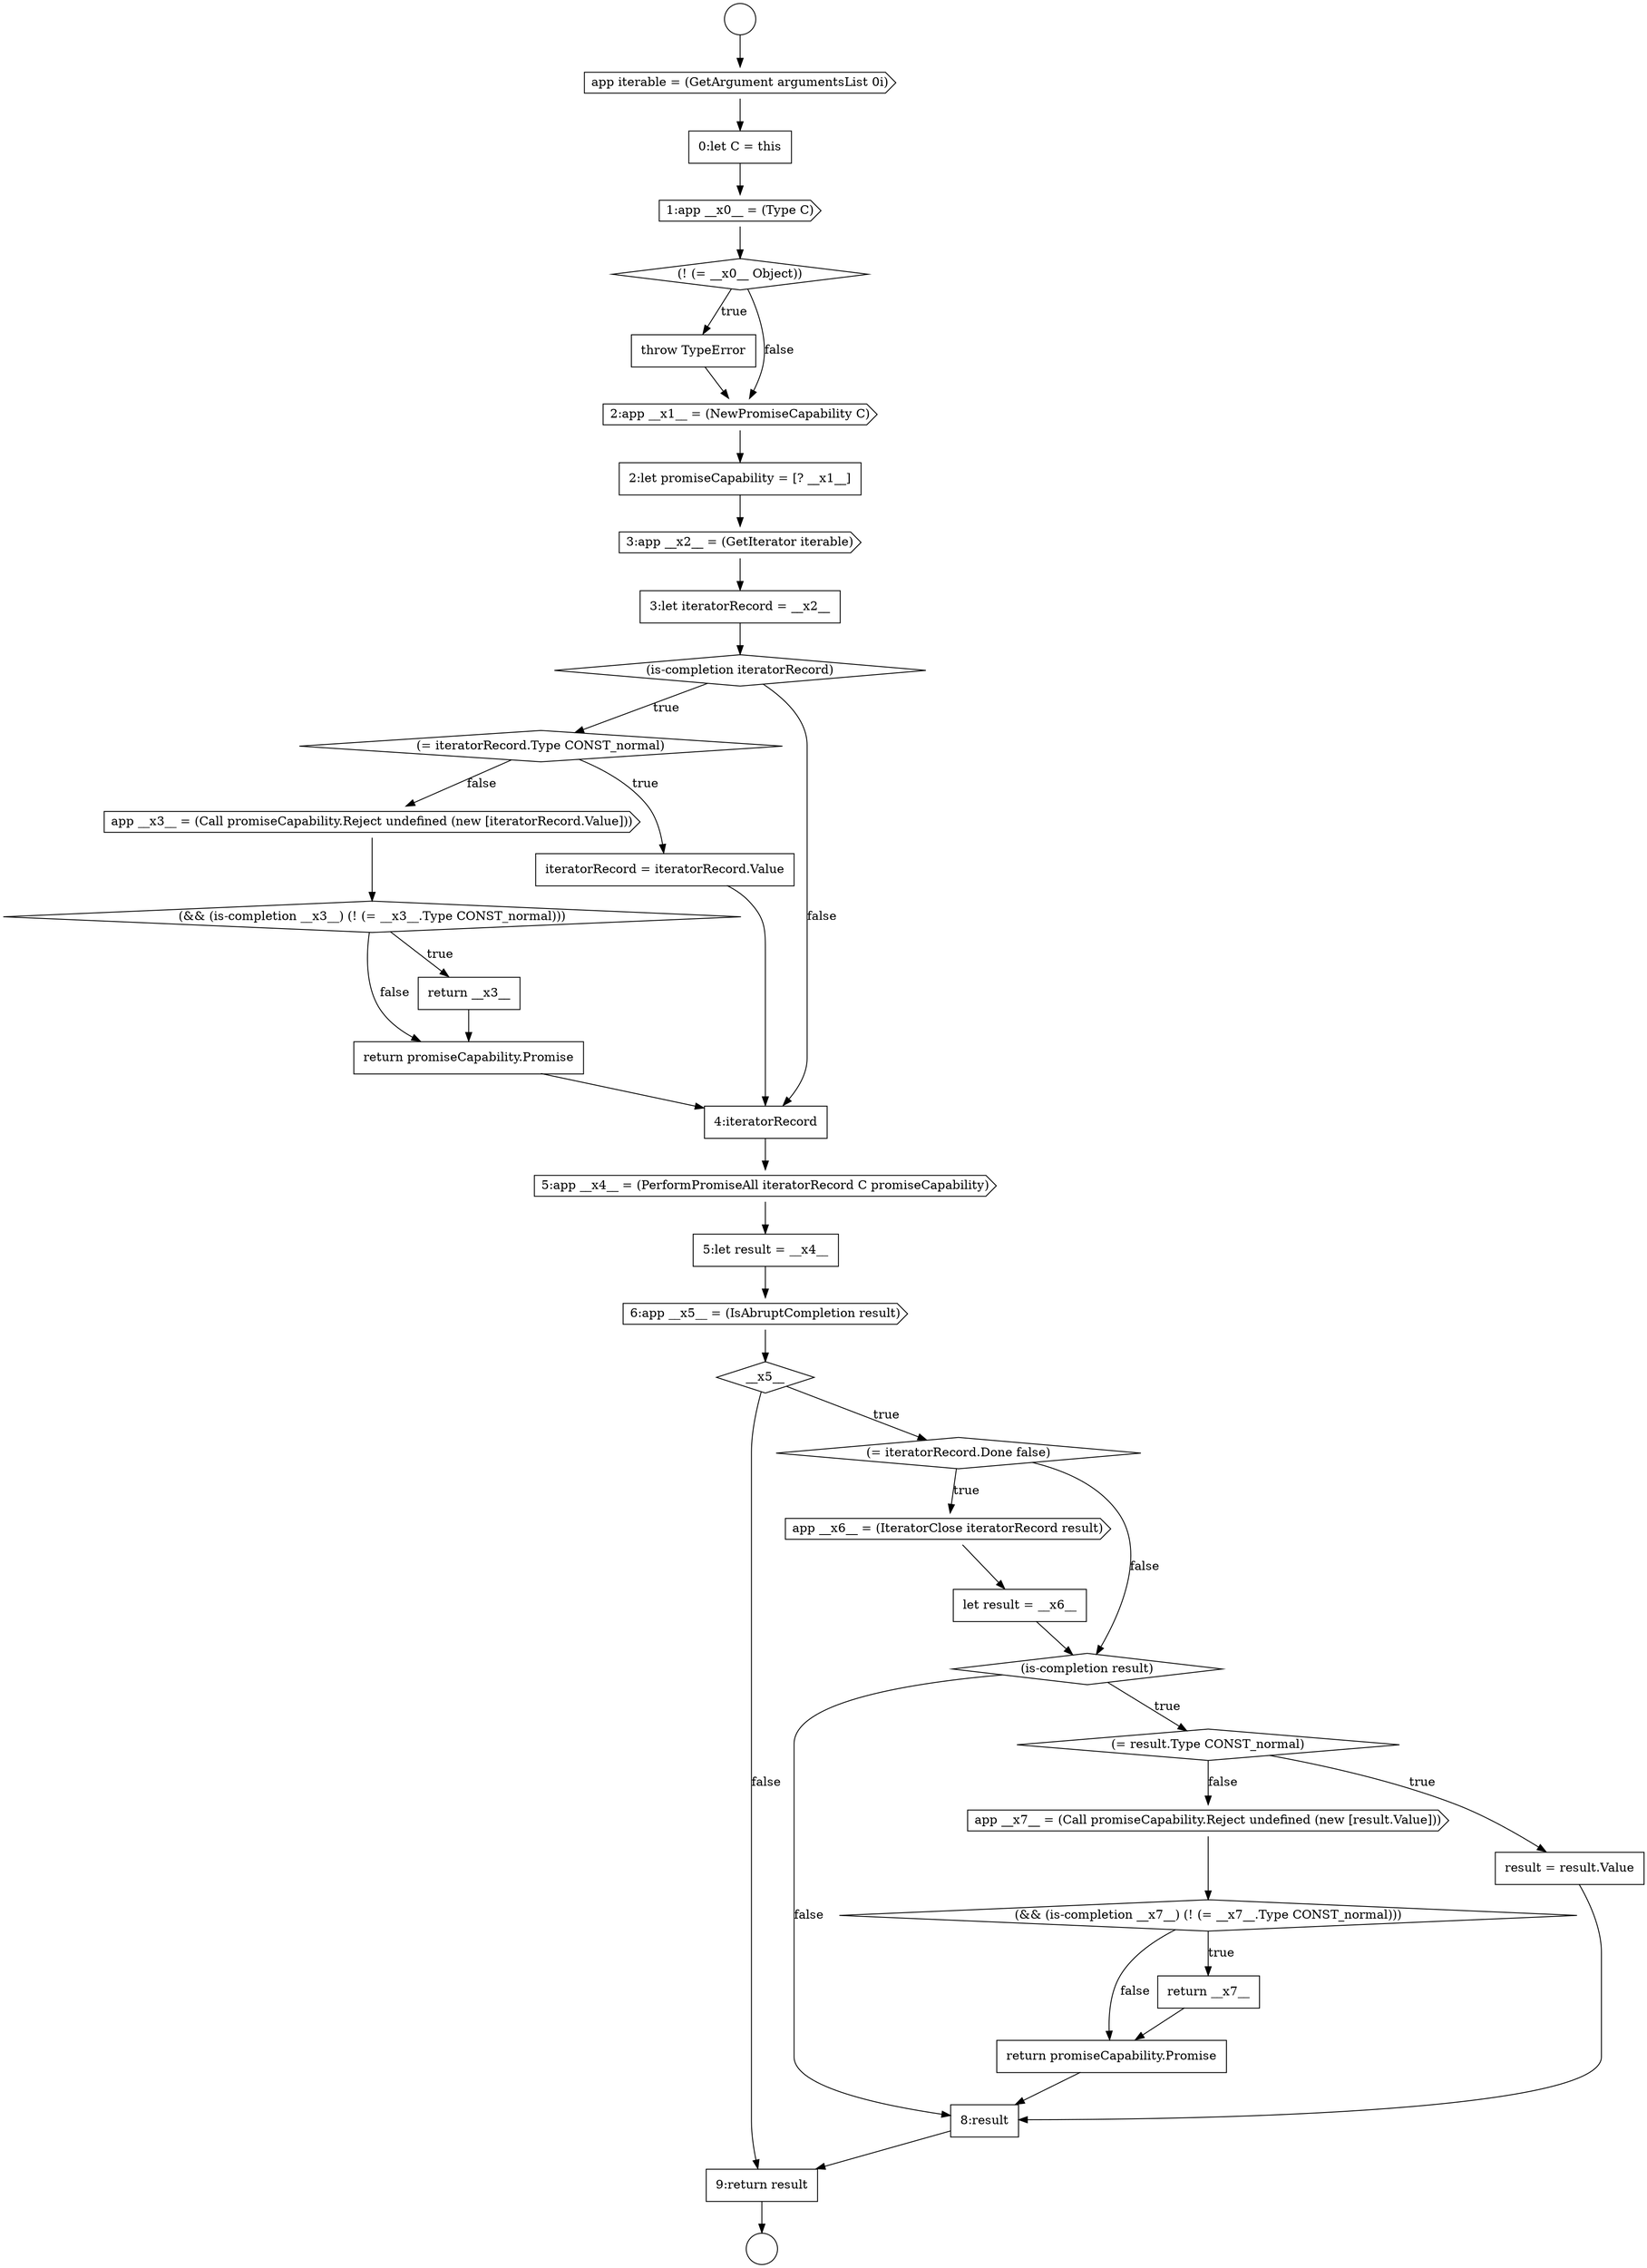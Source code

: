 digraph {
  node0 [shape=circle label=" " color="black" fillcolor="white" style=filled]
  node5 [shape=diamond, label=<<font color="black">(! (= __x0__ Object))</font>> color="black" fillcolor="white" style=filled]
  node10 [shape=none, margin=0, label=<<font color="black">
    <table border="0" cellborder="1" cellspacing="0" cellpadding="10">
      <tr><td align="left">3:let iteratorRecord = __x2__</td></tr>
    </table>
  </font>> color="black" fillcolor="white" style=filled]
  node14 [shape=cds, label=<<font color="black">app __x3__ = (Call promiseCapability.Reject undefined (new [iteratorRecord.Value]))</font>> color="black" fillcolor="white" style=filled]
  node1 [shape=circle label=" " color="black" fillcolor="white" style=filled]
  node6 [shape=none, margin=0, label=<<font color="black">
    <table border="0" cellborder="1" cellspacing="0" cellpadding="10">
      <tr><td align="left">throw TypeError</td></tr>
    </table>
  </font>> color="black" fillcolor="white" style=filled]
  node9 [shape=cds, label=<<font color="black">3:app __x2__ = (GetIterator iterable)</font>> color="black" fillcolor="white" style=filled]
  node13 [shape=none, margin=0, label=<<font color="black">
    <table border="0" cellborder="1" cellspacing="0" cellpadding="10">
      <tr><td align="left">iteratorRecord = iteratorRecord.Value</td></tr>
    </table>
  </font>> color="black" fillcolor="white" style=filled]
  node2 [shape=cds, label=<<font color="black">app iterable = (GetArgument argumentsList 0i)</font>> color="black" fillcolor="white" style=filled]
  node12 [shape=diamond, label=<<font color="black">(= iteratorRecord.Type CONST_normal)</font>> color="black" fillcolor="white" style=filled]
  node7 [shape=cds, label=<<font color="black">2:app __x1__ = (NewPromiseCapability C)</font>> color="black" fillcolor="white" style=filled]
  node3 [shape=none, margin=0, label=<<font color="black">
    <table border="0" cellborder="1" cellspacing="0" cellpadding="10">
      <tr><td align="left">0:let C = this</td></tr>
    </table>
  </font>> color="black" fillcolor="white" style=filled]
  node18 [shape=none, margin=0, label=<<font color="black">
    <table border="0" cellborder="1" cellspacing="0" cellpadding="10">
      <tr><td align="left">4:iteratorRecord</td></tr>
    </table>
  </font>> color="black" fillcolor="white" style=filled]
  node11 [shape=diamond, label=<<font color="black">(is-completion iteratorRecord)</font>> color="black" fillcolor="white" style=filled]
  node8 [shape=none, margin=0, label=<<font color="black">
    <table border="0" cellborder="1" cellspacing="0" cellpadding="10">
      <tr><td align="left">2:let promiseCapability = [? __x1__]</td></tr>
    </table>
  </font>> color="black" fillcolor="white" style=filled]
  node4 [shape=cds, label=<<font color="black">1:app __x0__ = (Type C)</font>> color="black" fillcolor="white" style=filled]
  node15 [shape=diamond, label=<<font color="black">(&amp;&amp; (is-completion __x3__) (! (= __x3__.Type CONST_normal)))</font>> color="black" fillcolor="white" style=filled]
  node24 [shape=cds, label=<<font color="black">app __x6__ = (IteratorClose iteratorRecord result)</font>> color="black" fillcolor="white" style=filled]
  node25 [shape=none, margin=0, label=<<font color="black">
    <table border="0" cellborder="1" cellspacing="0" cellpadding="10">
      <tr><td align="left">let result = __x6__</td></tr>
    </table>
  </font>> color="black" fillcolor="white" style=filled]
  node20 [shape=none, margin=0, label=<<font color="black">
    <table border="0" cellborder="1" cellspacing="0" cellpadding="10">
      <tr><td align="left">5:let result = __x4__</td></tr>
    </table>
  </font>> color="black" fillcolor="white" style=filled]
  node29 [shape=cds, label=<<font color="black">app __x7__ = (Call promiseCapability.Reject undefined (new [result.Value]))</font>> color="black" fillcolor="white" style=filled]
  node28 [shape=none, margin=0, label=<<font color="black">
    <table border="0" cellborder="1" cellspacing="0" cellpadding="10">
      <tr><td align="left">result = result.Value</td></tr>
    </table>
  </font>> color="black" fillcolor="white" style=filled]
  node21 [shape=cds, label=<<font color="black">6:app __x5__ = (IsAbruptCompletion result)</font>> color="black" fillcolor="white" style=filled]
  node33 [shape=none, margin=0, label=<<font color="black">
    <table border="0" cellborder="1" cellspacing="0" cellpadding="10">
      <tr><td align="left">8:result</td></tr>
    </table>
  </font>> color="black" fillcolor="white" style=filled]
  node17 [shape=none, margin=0, label=<<font color="black">
    <table border="0" cellborder="1" cellspacing="0" cellpadding="10">
      <tr><td align="left">return promiseCapability.Promise</td></tr>
    </table>
  </font>> color="black" fillcolor="white" style=filled]
  node32 [shape=none, margin=0, label=<<font color="black">
    <table border="0" cellborder="1" cellspacing="0" cellpadding="10">
      <tr><td align="left">return promiseCapability.Promise</td></tr>
    </table>
  </font>> color="black" fillcolor="white" style=filled]
  node34 [shape=none, margin=0, label=<<font color="black">
    <table border="0" cellborder="1" cellspacing="0" cellpadding="10">
      <tr><td align="left">9:return result</td></tr>
    </table>
  </font>> color="black" fillcolor="white" style=filled]
  node22 [shape=diamond, label=<<font color="black">__x5__</font>> color="black" fillcolor="white" style=filled]
  node27 [shape=diamond, label=<<font color="black">(= result.Type CONST_normal)</font>> color="black" fillcolor="white" style=filled]
  node16 [shape=none, margin=0, label=<<font color="black">
    <table border="0" cellborder="1" cellspacing="0" cellpadding="10">
      <tr><td align="left">return __x3__</td></tr>
    </table>
  </font>> color="black" fillcolor="white" style=filled]
  node31 [shape=none, margin=0, label=<<font color="black">
    <table border="0" cellborder="1" cellspacing="0" cellpadding="10">
      <tr><td align="left">return __x7__</td></tr>
    </table>
  </font>> color="black" fillcolor="white" style=filled]
  node26 [shape=diamond, label=<<font color="black">(is-completion result)</font>> color="black" fillcolor="white" style=filled]
  node23 [shape=diamond, label=<<font color="black">(= iteratorRecord.Done false)</font>> color="black" fillcolor="white" style=filled]
  node30 [shape=diamond, label=<<font color="black">(&amp;&amp; (is-completion __x7__) (! (= __x7__.Type CONST_normal)))</font>> color="black" fillcolor="white" style=filled]
  node19 [shape=cds, label=<<font color="black">5:app __x4__ = (PerformPromiseAll iteratorRecord C promiseCapability)</font>> color="black" fillcolor="white" style=filled]
  node3 -> node4 [ color="black"]
  node29 -> node30 [ color="black"]
  node11 -> node12 [label=<<font color="black">true</font>> color="black"]
  node11 -> node18 [label=<<font color="black">false</font>> color="black"]
  node19 -> node20 [ color="black"]
  node0 -> node2 [ color="black"]
  node6 -> node7 [ color="black"]
  node10 -> node11 [ color="black"]
  node4 -> node5 [ color="black"]
  node25 -> node26 [ color="black"]
  node22 -> node23 [label=<<font color="black">true</font>> color="black"]
  node22 -> node34 [label=<<font color="black">false</font>> color="black"]
  node16 -> node17 [ color="black"]
  node13 -> node18 [ color="black"]
  node7 -> node8 [ color="black"]
  node18 -> node19 [ color="black"]
  node2 -> node3 [ color="black"]
  node23 -> node24 [label=<<font color="black">true</font>> color="black"]
  node23 -> node26 [label=<<font color="black">false</font>> color="black"]
  node15 -> node16 [label=<<font color="black">true</font>> color="black"]
  node15 -> node17 [label=<<font color="black">false</font>> color="black"]
  node9 -> node10 [ color="black"]
  node14 -> node15 [ color="black"]
  node31 -> node32 [ color="black"]
  node30 -> node31 [label=<<font color="black">true</font>> color="black"]
  node30 -> node32 [label=<<font color="black">false</font>> color="black"]
  node34 -> node1 [ color="black"]
  node28 -> node33 [ color="black"]
  node27 -> node28 [label=<<font color="black">true</font>> color="black"]
  node27 -> node29 [label=<<font color="black">false</font>> color="black"]
  node8 -> node9 [ color="black"]
  node26 -> node27 [label=<<font color="black">true</font>> color="black"]
  node26 -> node33 [label=<<font color="black">false</font>> color="black"]
  node21 -> node22 [ color="black"]
  node20 -> node21 [ color="black"]
  node24 -> node25 [ color="black"]
  node5 -> node6 [label=<<font color="black">true</font>> color="black"]
  node5 -> node7 [label=<<font color="black">false</font>> color="black"]
  node32 -> node33 [ color="black"]
  node17 -> node18 [ color="black"]
  node33 -> node34 [ color="black"]
  node12 -> node13 [label=<<font color="black">true</font>> color="black"]
  node12 -> node14 [label=<<font color="black">false</font>> color="black"]
}
